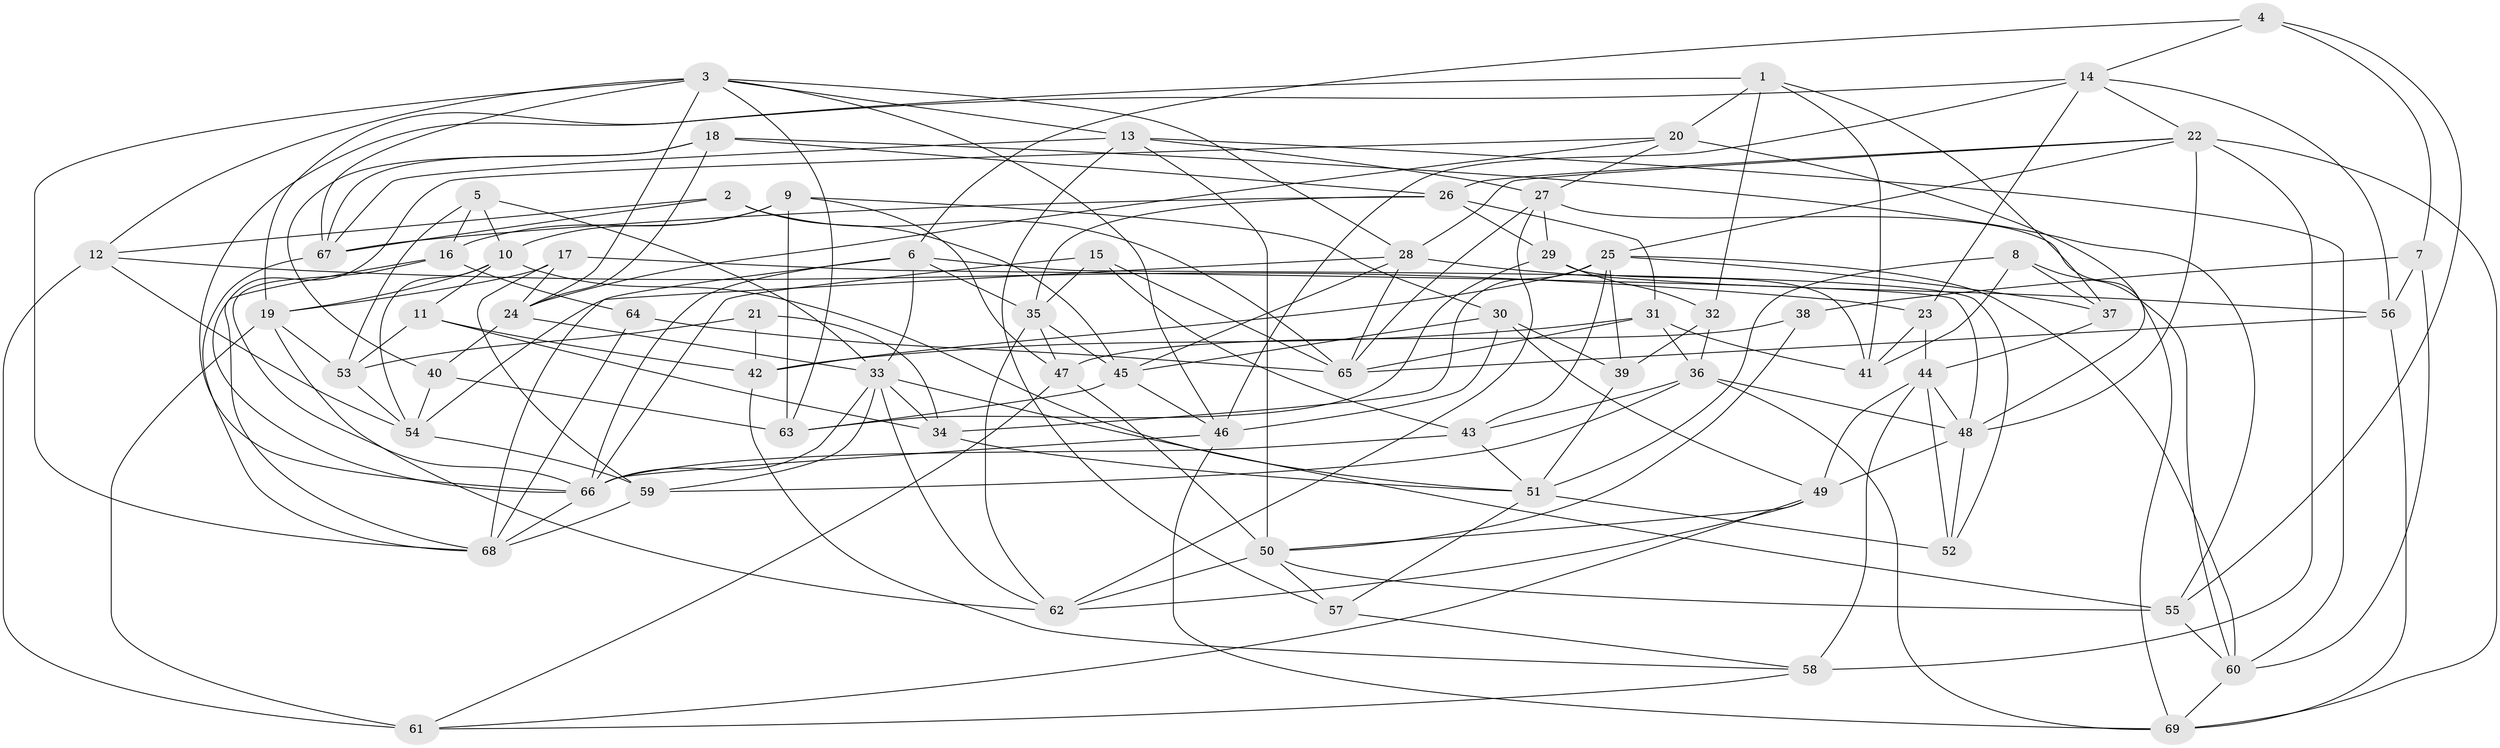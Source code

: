 // original degree distribution, {4: 1.0}
// Generated by graph-tools (version 1.1) at 2025/03/03/09/25 03:03:08]
// undirected, 69 vertices, 184 edges
graph export_dot {
graph [start="1"]
  node [color=gray90,style=filled];
  1;
  2;
  3;
  4;
  5;
  6;
  7;
  8;
  9;
  10;
  11;
  12;
  13;
  14;
  15;
  16;
  17;
  18;
  19;
  20;
  21;
  22;
  23;
  24;
  25;
  26;
  27;
  28;
  29;
  30;
  31;
  32;
  33;
  34;
  35;
  36;
  37;
  38;
  39;
  40;
  41;
  42;
  43;
  44;
  45;
  46;
  47;
  48;
  49;
  50;
  51;
  52;
  53;
  54;
  55;
  56;
  57;
  58;
  59;
  60;
  61;
  62;
  63;
  64;
  65;
  66;
  67;
  68;
  69;
  1 -- 19 [weight=1.0];
  1 -- 20 [weight=2.0];
  1 -- 32 [weight=1.0];
  1 -- 37 [weight=1.0];
  1 -- 41 [weight=1.0];
  2 -- 12 [weight=1.0];
  2 -- 45 [weight=1.0];
  2 -- 65 [weight=1.0];
  2 -- 67 [weight=1.0];
  3 -- 12 [weight=1.0];
  3 -- 13 [weight=1.0];
  3 -- 24 [weight=1.0];
  3 -- 28 [weight=1.0];
  3 -- 46 [weight=1.0];
  3 -- 63 [weight=1.0];
  3 -- 67 [weight=1.0];
  3 -- 68 [weight=1.0];
  4 -- 6 [weight=1.0];
  4 -- 7 [weight=1.0];
  4 -- 14 [weight=1.0];
  4 -- 55 [weight=1.0];
  5 -- 10 [weight=1.0];
  5 -- 16 [weight=1.0];
  5 -- 33 [weight=1.0];
  5 -- 53 [weight=1.0];
  6 -- 33 [weight=1.0];
  6 -- 35 [weight=1.0];
  6 -- 52 [weight=1.0];
  6 -- 66 [weight=1.0];
  6 -- 68 [weight=1.0];
  7 -- 38 [weight=2.0];
  7 -- 56 [weight=2.0];
  7 -- 60 [weight=1.0];
  8 -- 37 [weight=1.0];
  8 -- 41 [weight=2.0];
  8 -- 51 [weight=2.0];
  8 -- 60 [weight=1.0];
  9 -- 10 [weight=1.0];
  9 -- 16 [weight=2.0];
  9 -- 30 [weight=1.0];
  9 -- 47 [weight=1.0];
  9 -- 63 [weight=1.0];
  10 -- 11 [weight=1.0];
  10 -- 19 [weight=1.0];
  10 -- 51 [weight=1.0];
  10 -- 54 [weight=1.0];
  11 -- 34 [weight=1.0];
  11 -- 42 [weight=1.0];
  11 -- 53 [weight=1.0];
  12 -- 23 [weight=1.0];
  12 -- 54 [weight=1.0];
  12 -- 61 [weight=2.0];
  13 -- 27 [weight=1.0];
  13 -- 50 [weight=1.0];
  13 -- 57 [weight=1.0];
  13 -- 60 [weight=1.0];
  13 -- 67 [weight=1.0];
  14 -- 22 [weight=1.0];
  14 -- 23 [weight=1.0];
  14 -- 46 [weight=1.0];
  14 -- 56 [weight=1.0];
  14 -- 66 [weight=1.0];
  15 -- 35 [weight=1.0];
  15 -- 43 [weight=1.0];
  15 -- 65 [weight=1.0];
  15 -- 66 [weight=1.0];
  16 -- 64 [weight=1.0];
  16 -- 66 [weight=1.0];
  16 -- 68 [weight=1.0];
  17 -- 19 [weight=1.0];
  17 -- 24 [weight=1.0];
  17 -- 48 [weight=2.0];
  17 -- 59 [weight=2.0];
  18 -- 24 [weight=1.0];
  18 -- 26 [weight=1.0];
  18 -- 40 [weight=1.0];
  18 -- 55 [weight=2.0];
  18 -- 67 [weight=1.0];
  19 -- 53 [weight=1.0];
  19 -- 61 [weight=1.0];
  19 -- 62 [weight=1.0];
  20 -- 24 [weight=1.0];
  20 -- 27 [weight=1.0];
  20 -- 48 [weight=1.0];
  20 -- 66 [weight=1.0];
  21 -- 34 [weight=1.0];
  21 -- 42 [weight=1.0];
  21 -- 53 [weight=2.0];
  22 -- 25 [weight=1.0];
  22 -- 26 [weight=1.0];
  22 -- 28 [weight=1.0];
  22 -- 48 [weight=1.0];
  22 -- 58 [weight=2.0];
  22 -- 69 [weight=1.0];
  23 -- 41 [weight=1.0];
  23 -- 44 [weight=1.0];
  24 -- 33 [weight=1.0];
  24 -- 40 [weight=1.0];
  25 -- 34 [weight=2.0];
  25 -- 37 [weight=1.0];
  25 -- 39 [weight=2.0];
  25 -- 42 [weight=1.0];
  25 -- 43 [weight=2.0];
  25 -- 60 [weight=1.0];
  26 -- 29 [weight=1.0];
  26 -- 31 [weight=1.0];
  26 -- 35 [weight=1.0];
  26 -- 67 [weight=1.0];
  27 -- 29 [weight=1.0];
  27 -- 62 [weight=1.0];
  27 -- 65 [weight=1.0];
  27 -- 69 [weight=1.0];
  28 -- 45 [weight=1.0];
  28 -- 54 [weight=1.0];
  28 -- 56 [weight=1.0];
  28 -- 65 [weight=1.0];
  29 -- 32 [weight=1.0];
  29 -- 41 [weight=1.0];
  29 -- 63 [weight=2.0];
  30 -- 39 [weight=2.0];
  30 -- 45 [weight=1.0];
  30 -- 46 [weight=1.0];
  30 -- 49 [weight=1.0];
  31 -- 36 [weight=1.0];
  31 -- 41 [weight=1.0];
  31 -- 42 [weight=2.0];
  31 -- 65 [weight=1.0];
  32 -- 36 [weight=1.0];
  32 -- 39 [weight=1.0];
  33 -- 34 [weight=1.0];
  33 -- 55 [weight=1.0];
  33 -- 59 [weight=1.0];
  33 -- 62 [weight=1.0];
  33 -- 66 [weight=1.0];
  34 -- 51 [weight=1.0];
  35 -- 45 [weight=1.0];
  35 -- 47 [weight=1.0];
  35 -- 62 [weight=1.0];
  36 -- 43 [weight=1.0];
  36 -- 48 [weight=1.0];
  36 -- 59 [weight=1.0];
  36 -- 69 [weight=1.0];
  37 -- 44 [weight=1.0];
  38 -- 47 [weight=2.0];
  38 -- 50 [weight=2.0];
  39 -- 51 [weight=1.0];
  40 -- 54 [weight=1.0];
  40 -- 63 [weight=1.0];
  42 -- 58 [weight=1.0];
  43 -- 51 [weight=1.0];
  43 -- 66 [weight=1.0];
  44 -- 48 [weight=1.0];
  44 -- 49 [weight=1.0];
  44 -- 52 [weight=1.0];
  44 -- 58 [weight=1.0];
  45 -- 46 [weight=1.0];
  45 -- 63 [weight=1.0];
  46 -- 66 [weight=1.0];
  46 -- 69 [weight=1.0];
  47 -- 50 [weight=1.0];
  47 -- 61 [weight=1.0];
  48 -- 49 [weight=1.0];
  48 -- 52 [weight=1.0];
  49 -- 50 [weight=1.0];
  49 -- 61 [weight=1.0];
  49 -- 62 [weight=1.0];
  50 -- 55 [weight=1.0];
  50 -- 57 [weight=1.0];
  50 -- 62 [weight=1.0];
  51 -- 52 [weight=1.0];
  51 -- 57 [weight=1.0];
  53 -- 54 [weight=1.0];
  54 -- 59 [weight=1.0];
  55 -- 60 [weight=1.0];
  56 -- 65 [weight=1.0];
  56 -- 69 [weight=1.0];
  57 -- 58 [weight=1.0];
  58 -- 61 [weight=1.0];
  59 -- 68 [weight=1.0];
  60 -- 69 [weight=1.0];
  64 -- 65 [weight=2.0];
  64 -- 68 [weight=1.0];
  66 -- 68 [weight=2.0];
  67 -- 68 [weight=1.0];
}
